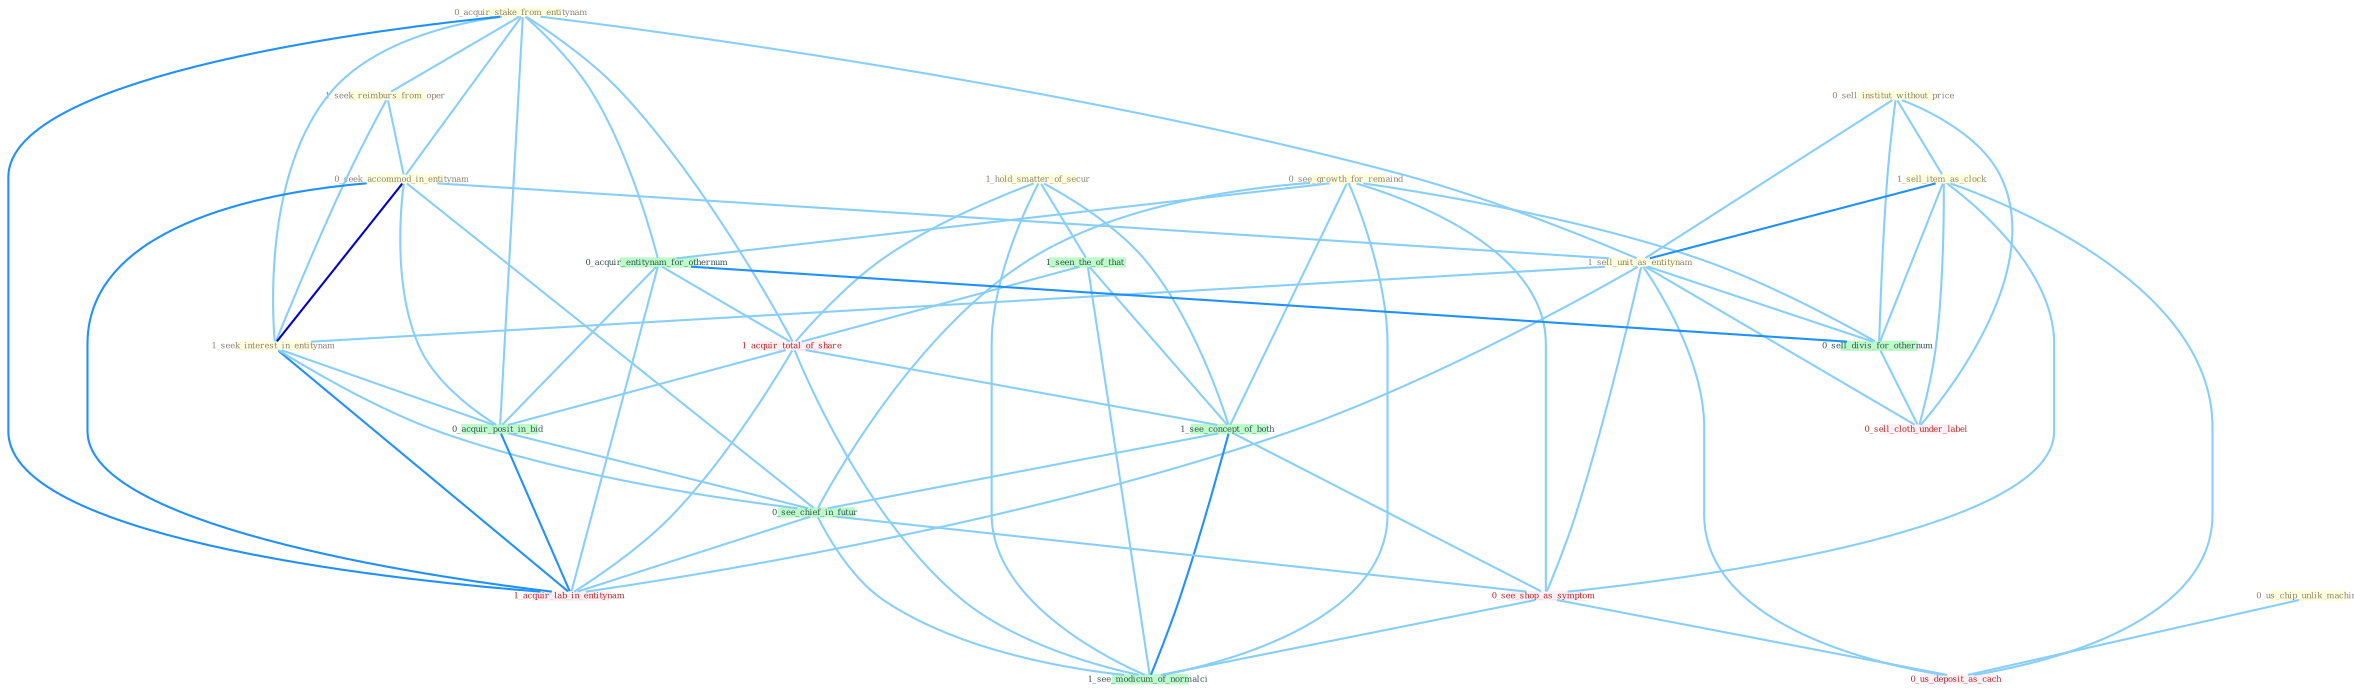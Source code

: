 Graph G{ 
    node
    [shape=polygon,style=filled,width=.5,height=.06,color="#BDFCC9",fixedsize=true,fontsize=4,
    fontcolor="#2f4f4f"];
    {node
    [color="#ffffe0", fontcolor="#8b7d6b"] "1_hold_smatter_of_secur " "0_see_growth_for_remaind " "0_us_chip_unlik_machin " "0_acquir_stake_from_entitynam " "1_seek_reimburs_from_oper " "0_seek_accommod_in_entitynam " "0_sell_institut_without_price " "1_sell_item_as_clock " "1_sell_unit_as_entitynam " "1_seek_interest_in_entitynam "}
{node [color="#fff0f5", fontcolor="#b22222"] "1_acquir_total_of_share " "0_sell_cloth_under_label " "0_see_shop_as_symptom " "1_acquir_lab_in_entitynam " "0_us_deposit_as_cach "}
edge [color="#B0E2FF"];

	"1_hold_smatter_of_secur " -- "1_seen_the_of_that " [w="1", color="#87cefa" ];
	"1_hold_smatter_of_secur " -- "1_acquir_total_of_share " [w="1", color="#87cefa" ];
	"1_hold_smatter_of_secur " -- "1_see_concept_of_both " [w="1", color="#87cefa" ];
	"1_hold_smatter_of_secur " -- "1_see_modicum_of_normalci " [w="1", color="#87cefa" ];
	"0_see_growth_for_remaind " -- "0_acquir_entitynam_for_othernum " [w="1", color="#87cefa" ];
	"0_see_growth_for_remaind " -- "0_sell_divis_for_othernum " [w="1", color="#87cefa" ];
	"0_see_growth_for_remaind " -- "1_see_concept_of_both " [w="1", color="#87cefa" ];
	"0_see_growth_for_remaind " -- "0_see_chief_in_futur " [w="1", color="#87cefa" ];
	"0_see_growth_for_remaind " -- "0_see_shop_as_symptom " [w="1", color="#87cefa" ];
	"0_see_growth_for_remaind " -- "1_see_modicum_of_normalci " [w="1", color="#87cefa" ];
	"0_us_chip_unlik_machin " -- "0_us_deposit_as_cach " [w="1", color="#87cefa" ];
	"0_acquir_stake_from_entitynam " -- "1_seek_reimburs_from_oper " [w="1", color="#87cefa" ];
	"0_acquir_stake_from_entitynam " -- "0_seek_accommod_in_entitynam " [w="1", color="#87cefa" ];
	"0_acquir_stake_from_entitynam " -- "1_sell_unit_as_entitynam " [w="1", color="#87cefa" ];
	"0_acquir_stake_from_entitynam " -- "1_seek_interest_in_entitynam " [w="1", color="#87cefa" ];
	"0_acquir_stake_from_entitynam " -- "0_acquir_entitynam_for_othernum " [w="1", color="#87cefa" ];
	"0_acquir_stake_from_entitynam " -- "1_acquir_total_of_share " [w="1", color="#87cefa" ];
	"0_acquir_stake_from_entitynam " -- "0_acquir_posit_in_bid " [w="1", color="#87cefa" ];
	"0_acquir_stake_from_entitynam " -- "1_acquir_lab_in_entitynam " [w="2", color="#1e90ff" , len=0.8];
	"1_seek_reimburs_from_oper " -- "0_seek_accommod_in_entitynam " [w="1", color="#87cefa" ];
	"1_seek_reimburs_from_oper " -- "1_seek_interest_in_entitynam " [w="1", color="#87cefa" ];
	"0_seek_accommod_in_entitynam " -- "1_sell_unit_as_entitynam " [w="1", color="#87cefa" ];
	"0_seek_accommod_in_entitynam " -- "1_seek_interest_in_entitynam " [w="3", color="#0000cd" , len=0.6];
	"0_seek_accommod_in_entitynam " -- "0_acquir_posit_in_bid " [w="1", color="#87cefa" ];
	"0_seek_accommod_in_entitynam " -- "0_see_chief_in_futur " [w="1", color="#87cefa" ];
	"0_seek_accommod_in_entitynam " -- "1_acquir_lab_in_entitynam " [w="2", color="#1e90ff" , len=0.8];
	"0_sell_institut_without_price " -- "1_sell_item_as_clock " [w="1", color="#87cefa" ];
	"0_sell_institut_without_price " -- "1_sell_unit_as_entitynam " [w="1", color="#87cefa" ];
	"0_sell_institut_without_price " -- "0_sell_divis_for_othernum " [w="1", color="#87cefa" ];
	"0_sell_institut_without_price " -- "0_sell_cloth_under_label " [w="1", color="#87cefa" ];
	"1_sell_item_as_clock " -- "1_sell_unit_as_entitynam " [w="2", color="#1e90ff" , len=0.8];
	"1_sell_item_as_clock " -- "0_sell_divis_for_othernum " [w="1", color="#87cefa" ];
	"1_sell_item_as_clock " -- "0_sell_cloth_under_label " [w="1", color="#87cefa" ];
	"1_sell_item_as_clock " -- "0_see_shop_as_symptom " [w="1", color="#87cefa" ];
	"1_sell_item_as_clock " -- "0_us_deposit_as_cach " [w="1", color="#87cefa" ];
	"1_sell_unit_as_entitynam " -- "1_seek_interest_in_entitynam " [w="1", color="#87cefa" ];
	"1_sell_unit_as_entitynam " -- "0_sell_divis_for_othernum " [w="1", color="#87cefa" ];
	"1_sell_unit_as_entitynam " -- "0_sell_cloth_under_label " [w="1", color="#87cefa" ];
	"1_sell_unit_as_entitynam " -- "0_see_shop_as_symptom " [w="1", color="#87cefa" ];
	"1_sell_unit_as_entitynam " -- "1_acquir_lab_in_entitynam " [w="1", color="#87cefa" ];
	"1_sell_unit_as_entitynam " -- "0_us_deposit_as_cach " [w="1", color="#87cefa" ];
	"1_seek_interest_in_entitynam " -- "0_acquir_posit_in_bid " [w="1", color="#87cefa" ];
	"1_seek_interest_in_entitynam " -- "0_see_chief_in_futur " [w="1", color="#87cefa" ];
	"1_seek_interest_in_entitynam " -- "1_acquir_lab_in_entitynam " [w="2", color="#1e90ff" , len=0.8];
	"0_acquir_entitynam_for_othernum " -- "0_sell_divis_for_othernum " [w="2", color="#1e90ff" , len=0.8];
	"0_acquir_entitynam_for_othernum " -- "1_acquir_total_of_share " [w="1", color="#87cefa" ];
	"0_acquir_entitynam_for_othernum " -- "0_acquir_posit_in_bid " [w="1", color="#87cefa" ];
	"0_acquir_entitynam_for_othernum " -- "1_acquir_lab_in_entitynam " [w="1", color="#87cefa" ];
	"1_seen_the_of_that " -- "1_acquir_total_of_share " [w="1", color="#87cefa" ];
	"1_seen_the_of_that " -- "1_see_concept_of_both " [w="1", color="#87cefa" ];
	"1_seen_the_of_that " -- "1_see_modicum_of_normalci " [w="1", color="#87cefa" ];
	"0_sell_divis_for_othernum " -- "0_sell_cloth_under_label " [w="1", color="#87cefa" ];
	"1_acquir_total_of_share " -- "0_acquir_posit_in_bid " [w="1", color="#87cefa" ];
	"1_acquir_total_of_share " -- "1_see_concept_of_both " [w="1", color="#87cefa" ];
	"1_acquir_total_of_share " -- "1_acquir_lab_in_entitynam " [w="1", color="#87cefa" ];
	"1_acquir_total_of_share " -- "1_see_modicum_of_normalci " [w="1", color="#87cefa" ];
	"0_acquir_posit_in_bid " -- "0_see_chief_in_futur " [w="1", color="#87cefa" ];
	"0_acquir_posit_in_bid " -- "1_acquir_lab_in_entitynam " [w="2", color="#1e90ff" , len=0.8];
	"1_see_concept_of_both " -- "0_see_chief_in_futur " [w="1", color="#87cefa" ];
	"1_see_concept_of_both " -- "0_see_shop_as_symptom " [w="1", color="#87cefa" ];
	"1_see_concept_of_both " -- "1_see_modicum_of_normalci " [w="2", color="#1e90ff" , len=0.8];
	"0_see_chief_in_futur " -- "0_see_shop_as_symptom " [w="1", color="#87cefa" ];
	"0_see_chief_in_futur " -- "1_acquir_lab_in_entitynam " [w="1", color="#87cefa" ];
	"0_see_chief_in_futur " -- "1_see_modicum_of_normalci " [w="1", color="#87cefa" ];
	"0_see_shop_as_symptom " -- "0_us_deposit_as_cach " [w="1", color="#87cefa" ];
	"0_see_shop_as_symptom " -- "1_see_modicum_of_normalci " [w="1", color="#87cefa" ];
}